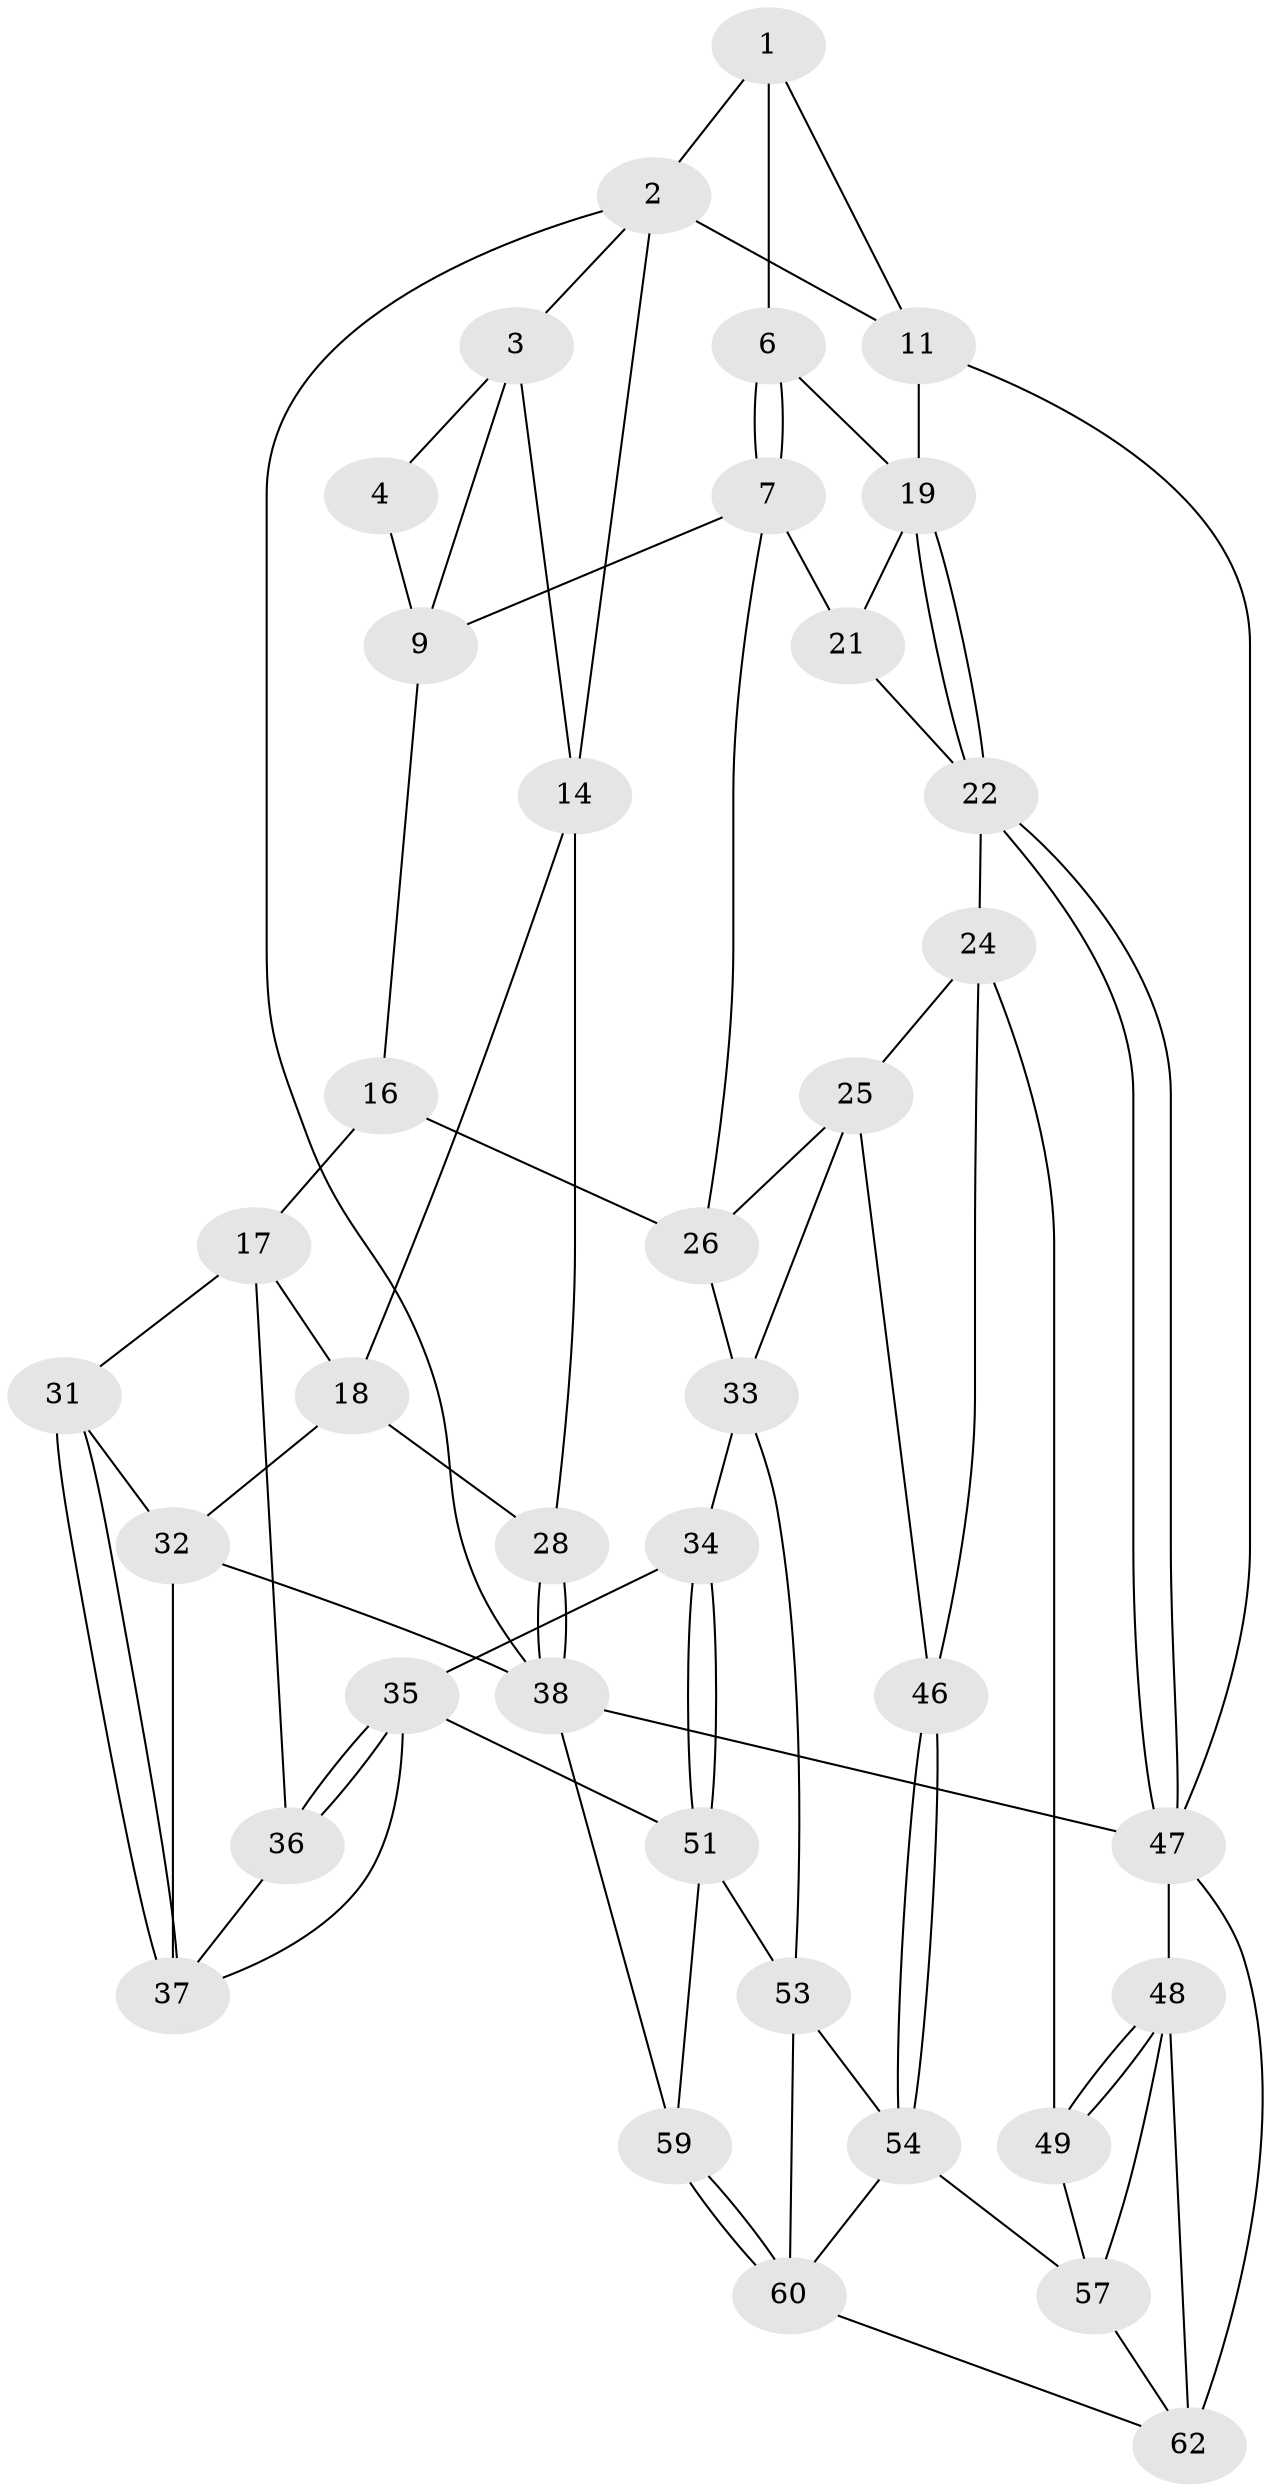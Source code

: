 // Generated by graph-tools (version 1.1) at 2025/24/03/03/25 07:24:32]
// undirected, 38 vertices, 81 edges
graph export_dot {
graph [start="1"]
  node [color=gray90,style=filled];
  1 [pos="+0.6372948509636986+0",super="+5"];
  2 [pos="+0.07774062937976878+0",super="+12"];
  3 [pos="+0.23502795545484134+0.06677726233320928",super="+13"];
  4 [pos="+0.44791803191508756+0.10543293502148318"];
  6 [pos="+0.7253060393170583+0.14608629859304043"];
  7 [pos="+0.6511155839181496+0.2981689329443956",super="+8"];
  9 [pos="+0.5116709878120231+0.3370119791685606",super="+10"];
  11 [pos="+1+0"];
  14 [pos="+0.2713409093358239+0.2297543869668815",super="+15"];
  16 [pos="+0.44830121842440435+0.4053855810472308"];
  17 [pos="+0.33940132771805825+0.4718909233100381",super="+30"];
  18 [pos="+0.1563274074809149+0.4130961334676109",super="+29"];
  19 [pos="+1+0.39769078262076496",super="+20"];
  21 [pos="+0.8624259551296182+0.409380710074356"];
  22 [pos="+1+0.6001498906115688",super="+23"];
  24 [pos="+0.8994420653571206+0.5954586038739316",super="+45"];
  25 [pos="+0.7416753539238237+0.5567567215016409",super="+42"];
  26 [pos="+0.6422608753738027+0.37492704517602776",super="+27"];
  28 [pos="+0+0.24562016022068905"];
  31 [pos="+0.20892675751313586+0.5858498591830289"];
  32 [pos="+0.13177544173852837+0.5562017875564161",super="+40"];
  33 [pos="+0.5123238803900475+0.6733179058540733",super="+43"];
  34 [pos="+0.39331383919026097+0.6615881778646511"];
  35 [pos="+0.38955136437420274+0.660446091538123",super="+44"];
  36 [pos="+0.3662965483275385+0.6322496553766037"];
  37 [pos="+0.29840726211816215+0.6354639323010552",super="+41"];
  38 [pos="+0+0.762149268456195",super="+39"];
  46 [pos="+0.7387101916855487+0.7590730952488383"];
  47 [pos="+1+0.612231059546144",super="+50"];
  48 [pos="+0.8856749981291124+0.8650636862106769",super="+63"];
  49 [pos="+0.8336549205743242+0.8206705359335448"];
  51 [pos="+0.39844286366275156+0.8538894095522277",super="+52"];
  53 [pos="+0.5438116091653225+0.8010927450782492",super="+56"];
  54 [pos="+0.6537201144919423+0.8629006887796374",super="+55"];
  57 [pos="+0.7151417841363293+0.903890191762125",super="+58"];
  59 [pos="+0.2637856383953513+1"];
  60 [pos="+0.27194537178188816+1",super="+61"];
  62 [pos="+0.5699551358550242+1",super="+64"];
  1 -- 2;
  1 -- 11;
  1 -- 6;
  2 -- 3;
  2 -- 11;
  2 -- 14;
  2 -- 38;
  3 -- 4;
  3 -- 14;
  3 -- 9;
  4 -- 9;
  6 -- 7;
  6 -- 7;
  6 -- 19;
  7 -- 21;
  7 -- 9;
  7 -- 26;
  9 -- 16;
  11 -- 19;
  11 -- 47;
  14 -- 18;
  14 -- 28;
  16 -- 17;
  16 -- 26;
  17 -- 18;
  17 -- 36;
  17 -- 31;
  18 -- 32;
  18 -- 28;
  19 -- 22;
  19 -- 22;
  19 -- 21;
  21 -- 22;
  22 -- 47;
  22 -- 47;
  22 -- 24;
  24 -- 25;
  24 -- 49;
  24 -- 46;
  25 -- 26;
  25 -- 46;
  25 -- 33;
  26 -- 33;
  28 -- 38;
  28 -- 38;
  31 -- 32;
  31 -- 37;
  31 -- 37;
  32 -- 37;
  32 -- 38;
  33 -- 34;
  33 -- 53;
  34 -- 35;
  34 -- 51;
  34 -- 51;
  35 -- 36;
  35 -- 36;
  35 -- 51;
  35 -- 37;
  36 -- 37;
  38 -- 59;
  38 -- 47;
  46 -- 54;
  46 -- 54;
  47 -- 48;
  47 -- 62;
  48 -- 49;
  48 -- 49;
  48 -- 57;
  48 -- 62;
  49 -- 57;
  51 -- 53;
  51 -- 59;
  53 -- 60;
  53 -- 54;
  54 -- 57;
  54 -- 60;
  57 -- 62;
  59 -- 60;
  59 -- 60;
  60 -- 62;
}
